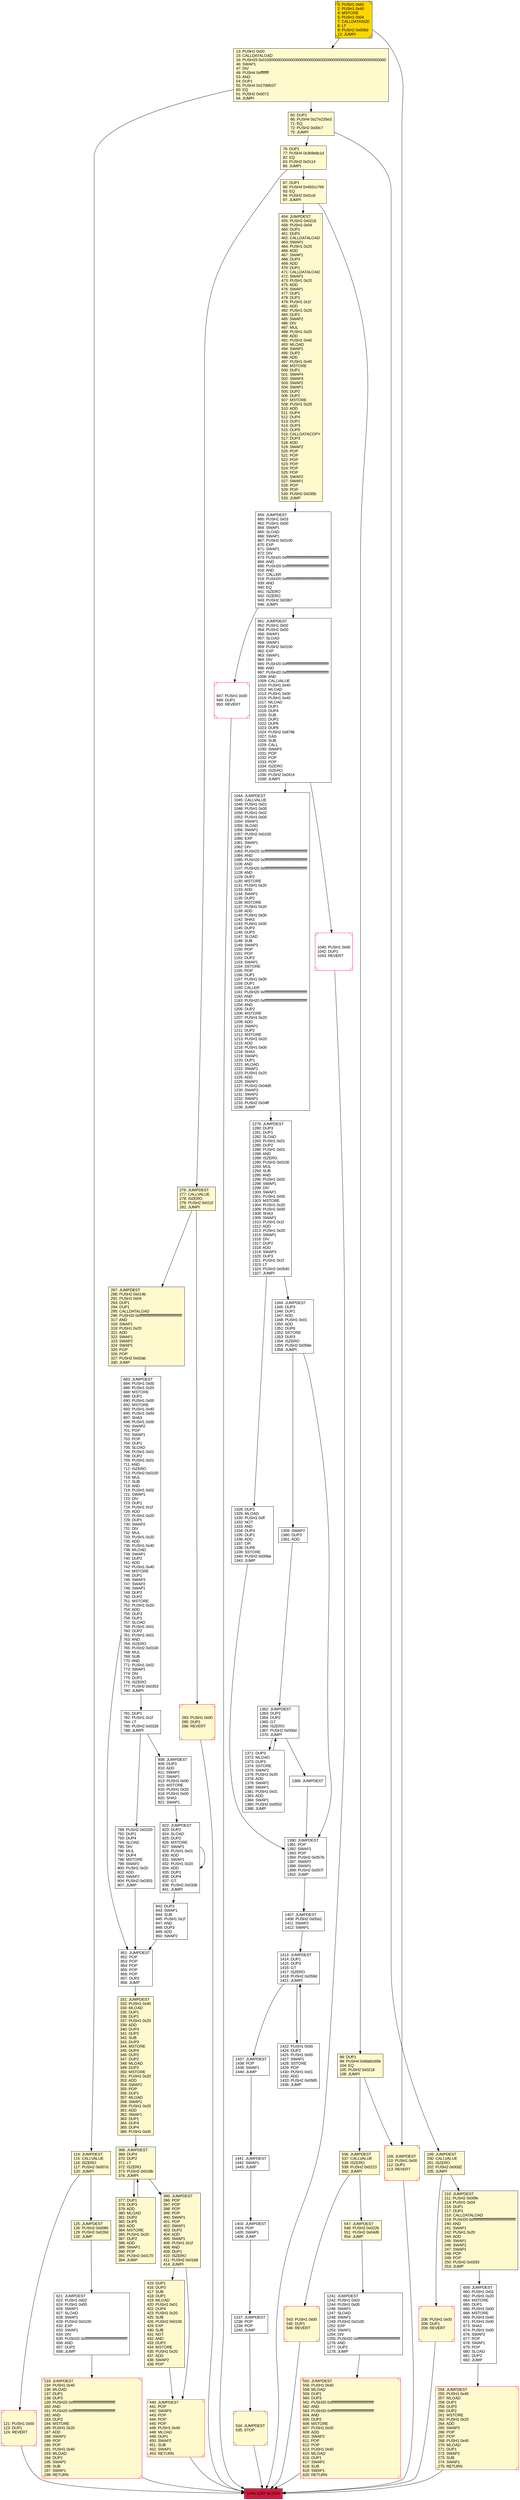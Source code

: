 digraph G {
bgcolor=transparent rankdir=UD;
node [shape=box style=filled color=black fillcolor=white fontname=arial fontcolor=black];
534 [label="534: JUMPDEST\l535: STOP\l" fillcolor=lemonchiffon shape=Msquare color=crimson ];
781 [label="781: DUP1\l782: PUSH1 0x1f\l784: LT\l785: PUSH2 0x0328\l788: JUMPI\l" ];
947 [label="947: PUSH1 0x00\l949: DUP1\l950: REVERT\l" shape=Msquare color=crimson ];
1344 [label="1344: JUMPDEST\l1345: DUP3\l1346: DUP1\l1347: ADD\l1348: PUSH1 0x01\l1350: ADD\l1351: DUP6\l1352: SSTORE\l1353: DUP3\l1354: ISZERO\l1355: PUSH2 0x056e\l1358: JUMPI\l" ];
415 [label="415: DUP1\l416: DUP3\l417: SUB\l418: DUP1\l419: MLOAD\l420: PUSH1 0x01\l422: DUP4\l423: PUSH1 0x20\l425: SUB\l426: PUSH2 0x0100\l429: EXP\l430: SUB\l431: NOT\l432: AND\l433: DUP2\l434: MSTORE\l435: PUSH1 0x20\l437: ADD\l438: SWAP2\l439: POP\l" fillcolor=lemonchiffon ];
1441 [label="1441: JUMPDEST\l1442: SWAP1\l1443: JUMP\l" ];
683 [label="683: JUMPDEST\l684: PUSH1 0x00\l686: PUSH1 0x20\l688: MSTORE\l689: DUP1\l690: PUSH1 0x00\l692: MSTORE\l693: PUSH1 0x40\l695: PUSH1 0x00\l697: SHA3\l698: PUSH1 0x00\l700: SWAP2\l701: POP\l702: SWAP1\l703: POP\l704: DUP1\l705: SLOAD\l706: PUSH1 0x01\l708: DUP2\l709: PUSH1 0x01\l711: AND\l712: ISZERO\l713: PUSH2 0x0100\l716: MUL\l717: SUB\l718: AND\l719: PUSH1 0x02\l721: SWAP1\l722: DIV\l723: DUP1\l724: PUSH1 0x1f\l726: ADD\l727: PUSH1 0x20\l729: DUP1\l730: SWAP2\l731: DIV\l732: MUL\l733: PUSH1 0x20\l735: ADD\l736: PUSH1 0x40\l738: MLOAD\l739: SWAP1\l740: DUP2\l741: ADD\l742: PUSH1 0x40\l744: MSTORE\l745: DUP1\l746: SWAP3\l747: SWAP2\l748: SWAP1\l749: DUP2\l750: DUP2\l751: MSTORE\l752: PUSH1 0x20\l754: ADD\l755: DUP3\l756: DUP1\l757: SLOAD\l758: PUSH1 0x01\l760: DUP2\l761: PUSH1 0x01\l763: AND\l764: ISZERO\l765: PUSH2 0x0100\l768: MUL\l769: SUB\l770: AND\l771: PUSH1 0x02\l773: SWAP1\l774: DIV\l775: DUP1\l776: ISZERO\l777: PUSH2 0x0353\l780: JUMPI\l" ];
1237 [label="1237: JUMPDEST\l1238: POP\l1239: POP\l1240: JUMP\l" ];
440 [label="440: JUMPDEST\l441: POP\l442: SWAP3\l443: POP\l444: POP\l445: POP\l446: PUSH1 0x40\l448: MLOAD\l449: DUP1\l450: SWAP2\l451: SUB\l452: SWAP1\l453: RETURN\l" fillcolor=lemonchiffon shape=Msquare color=crimson ];
1389 [label="1389: JUMPDEST\l" ];
287 [label="287: JUMPDEST\l288: PUSH2 0x014b\l291: PUSH1 0x04\l293: DUP1\l294: DUP1\l295: CALLDATALOAD\l296: PUSH20 0xffffffffffffffffffffffffffffffffffffffff\l317: AND\l318: SWAP1\l319: PUSH1 0x20\l321: ADD\l322: SWAP1\l323: SWAP2\l324: SWAP1\l325: POP\l326: POP\l327: PUSH2 0x02ab\l330: JUMP\l" fillcolor=lemonchiffon ];
1328 [label="1328: DUP1\l1329: MLOAD\l1330: PUSH1 0xff\l1332: NOT\l1333: AND\l1334: DUP4\l1335: DUP1\l1336: ADD\l1337: OR\l1338: DUP6\l1339: SSTORE\l1340: PUSH2 0x056e\l1343: JUMP\l" ];
1279 [label="1279: JUMPDEST\l1280: DUP3\l1281: DUP1\l1282: SLOAD\l1283: PUSH1 0x01\l1285: DUP2\l1286: PUSH1 0x01\l1288: AND\l1289: ISZERO\l1290: PUSH2 0x0100\l1293: MUL\l1294: SUB\l1295: AND\l1296: PUSH1 0x02\l1298: SWAP1\l1299: DIV\l1300: SWAP1\l1301: PUSH1 0x00\l1303: MSTORE\l1304: PUSH1 0x20\l1306: PUSH1 0x00\l1308: SHA3\l1309: SWAP1\l1310: PUSH1 0x1f\l1312: ADD\l1313: PUSH1 0x20\l1315: SWAP1\l1316: DIV\l1317: DUP2\l1318: ADD\l1319: SWAP3\l1320: DUP3\l1321: PUSH1 0x1f\l1323: LT\l1324: PUSH2 0x0540\l1327: JUMPI\l" ];
0 [label="0: PUSH1 0x60\l2: PUSH1 0x40\l4: MSTORE\l5: PUSH1 0x04\l7: CALLDATASIZE\l8: LT\l9: PUSH2 0x006d\l12: JUMPI\l" fillcolor=lemonchiffon shape=Msquare fillcolor=gold ];
1444 [label="1444: EXIT BLOCK\l" fillcolor=crimson ];
377 [label="377: DUP1\l378: DUP3\l379: ADD\l380: MLOAD\l381: DUP2\l382: DUP5\l383: ADD\l384: MSTORE\l385: PUSH1 0x20\l387: DUP2\l388: ADD\l389: SWAP1\l390: POP\l391: PUSH2 0x0170\l394: JUMP\l" fillcolor=lemonchiffon ];
1403 [label="1403: JUMPDEST\l1404: POP\l1405: SWAP1\l1406: JUMP\l" ];
87 [label="87: DUP1\l88: PUSH4 0x492cc769\l93: EQ\l94: PUSH2 0x01c6\l97: JUMPI\l" fillcolor=lemonchiffon ];
1040 [label="1040: PUSH1 0x00\l1042: DUP1\l1043: REVERT\l" shape=Msquare color=crimson ];
808 [label="808: JUMPDEST\l809: DUP3\l810: ADD\l811: SWAP2\l812: SWAP1\l813: PUSH1 0x00\l815: MSTORE\l816: PUSH1 0x20\l818: PUSH1 0x00\l820: SHA3\l821: SWAP1\l" ];
395 [label="395: JUMPDEST\l396: POP\l397: POP\l398: POP\l399: POP\l400: SWAP1\l401: POP\l402: SWAP1\l403: DUP2\l404: ADD\l405: SWAP1\l406: PUSH1 0x1f\l408: AND\l409: DUP1\l410: ISZERO\l411: PUSH2 0x01b8\l414: JUMPI\l" fillcolor=lemonchiffon ];
276 [label="276: JUMPDEST\l277: CALLVALUE\l278: ISZERO\l279: PUSH2 0x011f\l282: JUMPI\l" fillcolor=lemonchiffon ];
283 [label="283: PUSH1 0x00\l285: DUP1\l286: REVERT\l" fillcolor=lemonchiffon shape=Msquare color=crimson ];
543 [label="543: PUSH1 0x00\l545: DUP1\l546: REVERT\l" fillcolor=lemonchiffon shape=Msquare color=crimson ];
621 [label="621: JUMPDEST\l622: PUSH1 0x02\l624: PUSH1 0x00\l626: SWAP1\l627: SLOAD\l628: SWAP1\l629: PUSH2 0x0100\l632: EXP\l633: SWAP1\l634: DIV\l635: PUSH20 0xffffffffffffffffffffffffffffffffffffffff\l656: AND\l657: DUP2\l658: JUMP\l" ];
98 [label="98: DUP1\l99: PUSH4 0x8da5cb5b\l104: EQ\l105: PUSH2 0x0218\l108: JUMPI\l" fillcolor=lemonchiffon ];
1390 [label="1390: JUMPDEST\l1391: POP\l1392: SWAP1\l1393: POP\l1394: PUSH2 0x057b\l1397: SWAP2\l1398: SWAP1\l1399: PUSH2 0x057f\l1402: JUMP\l" ];
659 [label="659: JUMPDEST\l660: PUSH1 0x01\l662: PUSH1 0x20\l664: MSTORE\l665: DUP1\l666: PUSH1 0x00\l668: MSTORE\l669: PUSH1 0x40\l671: PUSH1 0x00\l673: SHA3\l674: PUSH1 0x00\l676: SWAP2\l677: POP\l678: SWAP1\l679: POP\l680: SLOAD\l681: DUP2\l682: JUMP\l" ];
199 [label="199: JUMPDEST\l200: CALLVALUE\l201: ISZERO\l202: PUSH2 0x00d2\l205: JUMPI\l" fillcolor=lemonchiffon ];
1359 [label="1359: SWAP2\l1360: DUP3\l1361: ADD\l" ];
254 [label="254: JUMPDEST\l255: PUSH1 0x40\l257: MLOAD\l258: DUP1\l259: DUP3\l260: DUP2\l261: MSTORE\l262: PUSH1 0x20\l264: ADD\l265: SWAP2\l266: POP\l267: POP\l268: PUSH1 0x40\l270: MLOAD\l271: DUP1\l272: SWAP2\l273: SUB\l274: SWAP1\l275: RETURN\l" fillcolor=lemonchiffon shape=Msquare color=crimson ];
1437 [label="1437: JUMPDEST\l1438: POP\l1439: SWAP1\l1440: JUMP\l" ];
454 [label="454: JUMPDEST\l455: PUSH2 0x0216\l458: PUSH1 0x04\l460: DUP1\l461: DUP1\l462: CALLDATALOAD\l463: SWAP1\l464: PUSH1 0x20\l466: ADD\l467: SWAP1\l468: DUP3\l469: ADD\l470: DUP1\l471: CALLDATALOAD\l472: SWAP1\l473: PUSH1 0x20\l475: ADD\l476: SWAP1\l477: DUP1\l478: DUP1\l479: PUSH1 0x1f\l481: ADD\l482: PUSH1 0x20\l484: DUP1\l485: SWAP2\l486: DIV\l487: MUL\l488: PUSH1 0x20\l490: ADD\l491: PUSH1 0x40\l493: MLOAD\l494: SWAP1\l495: DUP2\l496: ADD\l497: PUSH1 0x40\l499: MSTORE\l500: DUP1\l501: SWAP4\l502: SWAP3\l503: SWAP2\l504: SWAP1\l505: DUP2\l506: DUP2\l507: MSTORE\l508: PUSH1 0x20\l510: ADD\l511: DUP4\l512: DUP4\l513: DUP1\l514: DUP3\l515: DUP5\l516: CALLDATACOPY\l517: DUP3\l518: ADD\l519: SWAP2\l520: POP\l521: POP\l522: POP\l523: POP\l524: POP\l525: POP\l526: SWAP2\l527: SWAP1\l528: POP\l529: POP\l530: PUSH2 0x035b\l533: JUMP\l" fillcolor=lemonchiffon ];
951 [label="951: JUMPDEST\l952: PUSH1 0x02\l954: PUSH1 0x00\l956: SWAP1\l957: SLOAD\l958: SWAP1\l959: PUSH2 0x0100\l962: EXP\l963: SWAP1\l964: DIV\l965: PUSH20 0xffffffffffffffffffffffffffffffffffffffff\l986: AND\l987: PUSH20 0xffffffffffffffffffffffffffffffffffffffff\l1008: AND\l1009: CALLVALUE\l1010: PUSH1 0x40\l1012: MLOAD\l1013: PUSH1 0x00\l1015: PUSH1 0x40\l1017: MLOAD\l1018: DUP1\l1019: DUP4\l1020: SUB\l1021: DUP2\l1022: DUP6\l1023: DUP8\l1024: PUSH2 0x8796\l1027: GAS\l1028: SUB\l1029: CALL\l1030: SWAP3\l1031: POP\l1032: POP\l1033: POP\l1034: ISZERO\l1035: ISZERO\l1036: PUSH2 0x0414\l1039: JUMPI\l" ];
114 [label="114: JUMPDEST\l115: CALLVALUE\l116: ISZERO\l117: PUSH2 0x007d\l120: JUMPI\l" fillcolor=lemonchiffon ];
1362 [label="1362: JUMPDEST\l1363: DUP3\l1364: DUP2\l1365: GT\l1366: ISZERO\l1367: PUSH2 0x056d\l1370: JUMPI\l" ];
822 [label="822: JUMPDEST\l823: DUP2\l824: SLOAD\l825: DUP2\l826: MSTORE\l827: SWAP1\l828: PUSH1 0x01\l830: ADD\l831: SWAP1\l832: PUSH1 0x20\l834: ADD\l835: DUP1\l836: DUP4\l837: GT\l838: PUSH2 0x0336\l841: JUMPI\l" ];
1371 [label="1371: DUP3\l1372: MLOAD\l1373: DUP3\l1374: SSTORE\l1375: SWAP2\l1376: PUSH1 0x20\l1378: ADD\l1379: SWAP2\l1380: SWAP1\l1381: PUSH1 0x01\l1383: ADD\l1384: SWAP1\l1385: PUSH2 0x0552\l1388: JUMP\l" ];
133 [label="133: JUMPDEST\l134: PUSH1 0x40\l136: MLOAD\l137: DUP1\l138: DUP3\l139: PUSH20 0xffffffffffffffffffffffffffffffffffffffff\l160: AND\l161: PUSH20 0xffffffffffffffffffffffffffffffffffffffff\l182: AND\l183: DUP2\l184: MSTORE\l185: PUSH1 0x20\l187: ADD\l188: SWAP2\l189: POP\l190: POP\l191: PUSH1 0x40\l193: MLOAD\l194: DUP1\l195: SWAP2\l196: SUB\l197: SWAP1\l198: RETURN\l" fillcolor=lemonchiffon shape=Msquare color=crimson ];
1413 [label="1413: JUMPDEST\l1414: DUP1\l1415: DUP3\l1416: GT\l1417: ISZERO\l1418: PUSH2 0x059d\l1421: JUMPI\l" ];
121 [label="121: PUSH1 0x00\l123: DUP1\l124: REVERT\l" fillcolor=lemonchiffon shape=Msquare color=crimson ];
547 [label="547: JUMPDEST\l548: PUSH2 0x022b\l551: PUSH2 0x04d9\l554: JUMP\l" fillcolor=lemonchiffon ];
13 [label="13: PUSH1 0x00\l15: CALLDATALOAD\l16: PUSH29 0x0100000000000000000000000000000000000000000000000000000000\l46: SWAP1\l47: DIV\l48: PUSH4 0xffffffff\l53: AND\l54: DUP1\l55: PUSH4 0x270bfc07\l60: EQ\l61: PUSH2 0x0072\l64: JUMPI\l" fillcolor=lemonchiffon ];
536 [label="536: JUMPDEST\l537: CALLVALUE\l538: ISZERO\l539: PUSH2 0x0223\l542: JUMPI\l" fillcolor=lemonchiffon ];
125 [label="125: JUMPDEST\l126: PUSH2 0x0085\l129: PUSH2 0x026d\l132: JUMP\l" fillcolor=lemonchiffon ];
1422 [label="1422: PUSH1 0x00\l1424: DUP2\l1425: PUSH1 0x00\l1427: SWAP1\l1428: SSTORE\l1429: POP\l1430: PUSH1 0x01\l1432: ADD\l1433: PUSH2 0x0585\l1436: JUMP\l" ];
851 [label="851: JUMPDEST\l852: POP\l853: POP\l854: POP\l855: POP\l856: POP\l857: DUP2\l858: JUMP\l" ];
1044 [label="1044: JUMPDEST\l1045: CALLVALUE\l1046: PUSH1 0x01\l1048: PUSH1 0x00\l1050: PUSH1 0x02\l1052: PUSH1 0x00\l1054: SWAP1\l1055: SLOAD\l1056: SWAP1\l1057: PUSH2 0x0100\l1060: EXP\l1061: SWAP1\l1062: DIV\l1063: PUSH20 0xffffffffffffffffffffffffffffffffffffffff\l1084: AND\l1085: PUSH20 0xffffffffffffffffffffffffffffffffffffffff\l1106: AND\l1107: PUSH20 0xffffffffffffffffffffffffffffffffffffffff\l1128: AND\l1129: DUP2\l1130: MSTORE\l1131: PUSH1 0x20\l1133: ADD\l1134: SWAP1\l1135: DUP2\l1136: MSTORE\l1137: PUSH1 0x20\l1139: ADD\l1140: PUSH1 0x00\l1142: SHA3\l1143: PUSH1 0x00\l1145: DUP3\l1146: DUP3\l1147: SLOAD\l1148: SUB\l1149: SWAP3\l1150: POP\l1151: POP\l1152: DUP2\l1153: SWAP1\l1154: SSTORE\l1155: POP\l1156: DUP1\l1157: PUSH1 0x00\l1159: DUP1\l1160: CALLER\l1161: PUSH20 0xffffffffffffffffffffffffffffffffffffffff\l1182: AND\l1183: PUSH20 0xffffffffffffffffffffffffffffffffffffffff\l1204: AND\l1205: DUP2\l1206: MSTORE\l1207: PUSH1 0x20\l1209: ADD\l1210: SWAP1\l1211: DUP2\l1212: MSTORE\l1213: PUSH1 0x20\l1215: ADD\l1216: PUSH1 0x00\l1218: SHA3\l1219: SWAP1\l1220: DUP1\l1221: MLOAD\l1222: SWAP1\l1223: PUSH1 0x20\l1225: ADD\l1226: SWAP1\l1227: PUSH2 0x04d5\l1230: SWAP3\l1231: SWAP2\l1232: SWAP1\l1233: PUSH2 0x04ff\l1236: JUMP\l" ];
109 [label="109: JUMPDEST\l110: PUSH1 0x00\l112: DUP1\l113: REVERT\l" fillcolor=lemonchiffon shape=Msquare color=crimson ];
368 [label="368: JUMPDEST\l369: DUP4\l370: DUP2\l371: LT\l372: ISZERO\l373: PUSH2 0x018b\l376: JUMPI\l" fillcolor=lemonchiffon ];
1241 [label="1241: JUMPDEST\l1242: PUSH1 0x03\l1244: PUSH1 0x00\l1246: SWAP1\l1247: SLOAD\l1248: SWAP1\l1249: PUSH2 0x0100\l1252: EXP\l1253: SWAP1\l1254: DIV\l1255: PUSH20 0xffffffffffffffffffffffffffffffffffffffff\l1276: AND\l1277: DUP2\l1278: JUMP\l" ];
789 [label="789: PUSH2 0x0100\l792: DUP1\l793: DUP4\l794: SLOAD\l795: DIV\l796: MUL\l797: DUP4\l798: MSTORE\l799: SWAP2\l800: PUSH1 0x20\l802: ADD\l803: SWAP2\l804: PUSH2 0x0353\l807: JUMP\l" ];
206 [label="206: PUSH1 0x00\l208: DUP1\l209: REVERT\l" fillcolor=lemonchiffon shape=Msquare color=crimson ];
842 [label="842: DUP3\l843: SWAP1\l844: SUB\l845: PUSH1 0x1f\l847: AND\l848: DUP3\l849: ADD\l850: SWAP2\l" ];
1407 [label="1407: JUMPDEST\l1408: PUSH2 0x05a1\l1411: SWAP2\l1412: SWAP1\l" ];
859 [label="859: JUMPDEST\l860: PUSH1 0x03\l862: PUSH1 0x00\l864: SWAP1\l865: SLOAD\l866: SWAP1\l867: PUSH2 0x0100\l870: EXP\l871: SWAP1\l872: DIV\l873: PUSH20 0xffffffffffffffffffffffffffffffffffffffff\l894: AND\l895: PUSH20 0xffffffffffffffffffffffffffffffffffffffff\l916: AND\l917: CALLER\l918: PUSH20 0xffffffffffffffffffffffffffffffffffffffff\l939: AND\l940: EQ\l941: ISZERO\l942: ISZERO\l943: PUSH2 0x03b7\l946: JUMPI\l" ];
65 [label="65: DUP1\l66: PUSH4 0x27e235e3\l71: EQ\l72: PUSH2 0x00c7\l75: JUMPI\l" fillcolor=lemonchiffon ];
76 [label="76: DUP1\l77: PUSH4 0x369e8c1d\l82: EQ\l83: PUSH2 0x0114\l86: JUMPI\l" fillcolor=lemonchiffon ];
555 [label="555: JUMPDEST\l556: PUSH1 0x40\l558: MLOAD\l559: DUP1\l560: DUP3\l561: PUSH20 0xffffffffffffffffffffffffffffffffffffffff\l582: AND\l583: PUSH20 0xffffffffffffffffffffffffffffffffffffffff\l604: AND\l605: DUP2\l606: MSTORE\l607: PUSH1 0x20\l609: ADD\l610: SWAP2\l611: POP\l612: POP\l613: PUSH1 0x40\l615: MLOAD\l616: DUP1\l617: SWAP2\l618: SUB\l619: SWAP1\l620: RETURN\l" fillcolor=lemonchiffon shape=Msquare color=crimson ];
331 [label="331: JUMPDEST\l332: PUSH1 0x40\l334: MLOAD\l335: DUP1\l336: DUP1\l337: PUSH1 0x20\l339: ADD\l340: DUP3\l341: DUP2\l342: SUB\l343: DUP3\l344: MSTORE\l345: DUP4\l346: DUP2\l347: DUP2\l348: MLOAD\l349: DUP2\l350: MSTORE\l351: PUSH1 0x20\l353: ADD\l354: SWAP2\l355: POP\l356: DUP1\l357: MLOAD\l358: SWAP1\l359: PUSH1 0x20\l361: ADD\l362: SWAP1\l363: DUP1\l364: DUP4\l365: DUP4\l366: PUSH1 0x00\l" fillcolor=lemonchiffon ];
210 [label="210: JUMPDEST\l211: PUSH2 0x00fe\l214: PUSH1 0x04\l216: DUP1\l217: DUP1\l218: CALLDATALOAD\l219: PUSH20 0xffffffffffffffffffffffffffffffffffffffff\l240: AND\l241: SWAP1\l242: PUSH1 0x20\l244: ADD\l245: SWAP1\l246: SWAP2\l247: SWAP1\l248: POP\l249: POP\l250: PUSH2 0x0293\l253: JUMP\l" fillcolor=lemonchiffon ];
822 -> 822;
276 -> 283;
1279 -> 1328;
440 -> 1444;
1362 -> 1371;
1371 -> 1362;
536 -> 547;
659 -> 254;
114 -> 121;
13 -> 114;
65 -> 76;
789 -> 851;
1241 -> 555;
621 -> 133;
683 -> 781;
331 -> 368;
98 -> 536;
395 -> 440;
1040 -> 1444;
842 -> 851;
276 -> 287;
543 -> 1444;
1413 -> 1437;
1237 -> 534;
283 -> 1444;
851 -> 331;
1359 -> 1362;
98 -> 109;
395 -> 415;
199 -> 206;
1407 -> 1413;
125 -> 621;
859 -> 951;
534 -> 1444;
822 -> 842;
13 -> 65;
114 -> 125;
1279 -> 1344;
547 -> 1241;
1413 -> 1422;
1422 -> 1413;
199 -> 210;
415 -> 440;
210 -> 659;
1403 -> 1237;
947 -> 1444;
951 -> 1044;
781 -> 808;
1390 -> 1407;
287 -> 683;
454 -> 859;
65 -> 199;
1441 -> 1403;
76 -> 276;
1044 -> 1279;
206 -> 1444;
0 -> 109;
109 -> 1444;
368 -> 377;
377 -> 368;
76 -> 87;
1437 -> 1441;
1344 -> 1390;
555 -> 1444;
368 -> 395;
1344 -> 1359;
87 -> 454;
951 -> 1040;
536 -> 543;
781 -> 789;
87 -> 98;
808 -> 822;
859 -> 947;
1328 -> 1390;
254 -> 1444;
1389 -> 1390;
133 -> 1444;
1362 -> 1389;
0 -> 13;
121 -> 1444;
683 -> 851;
}
